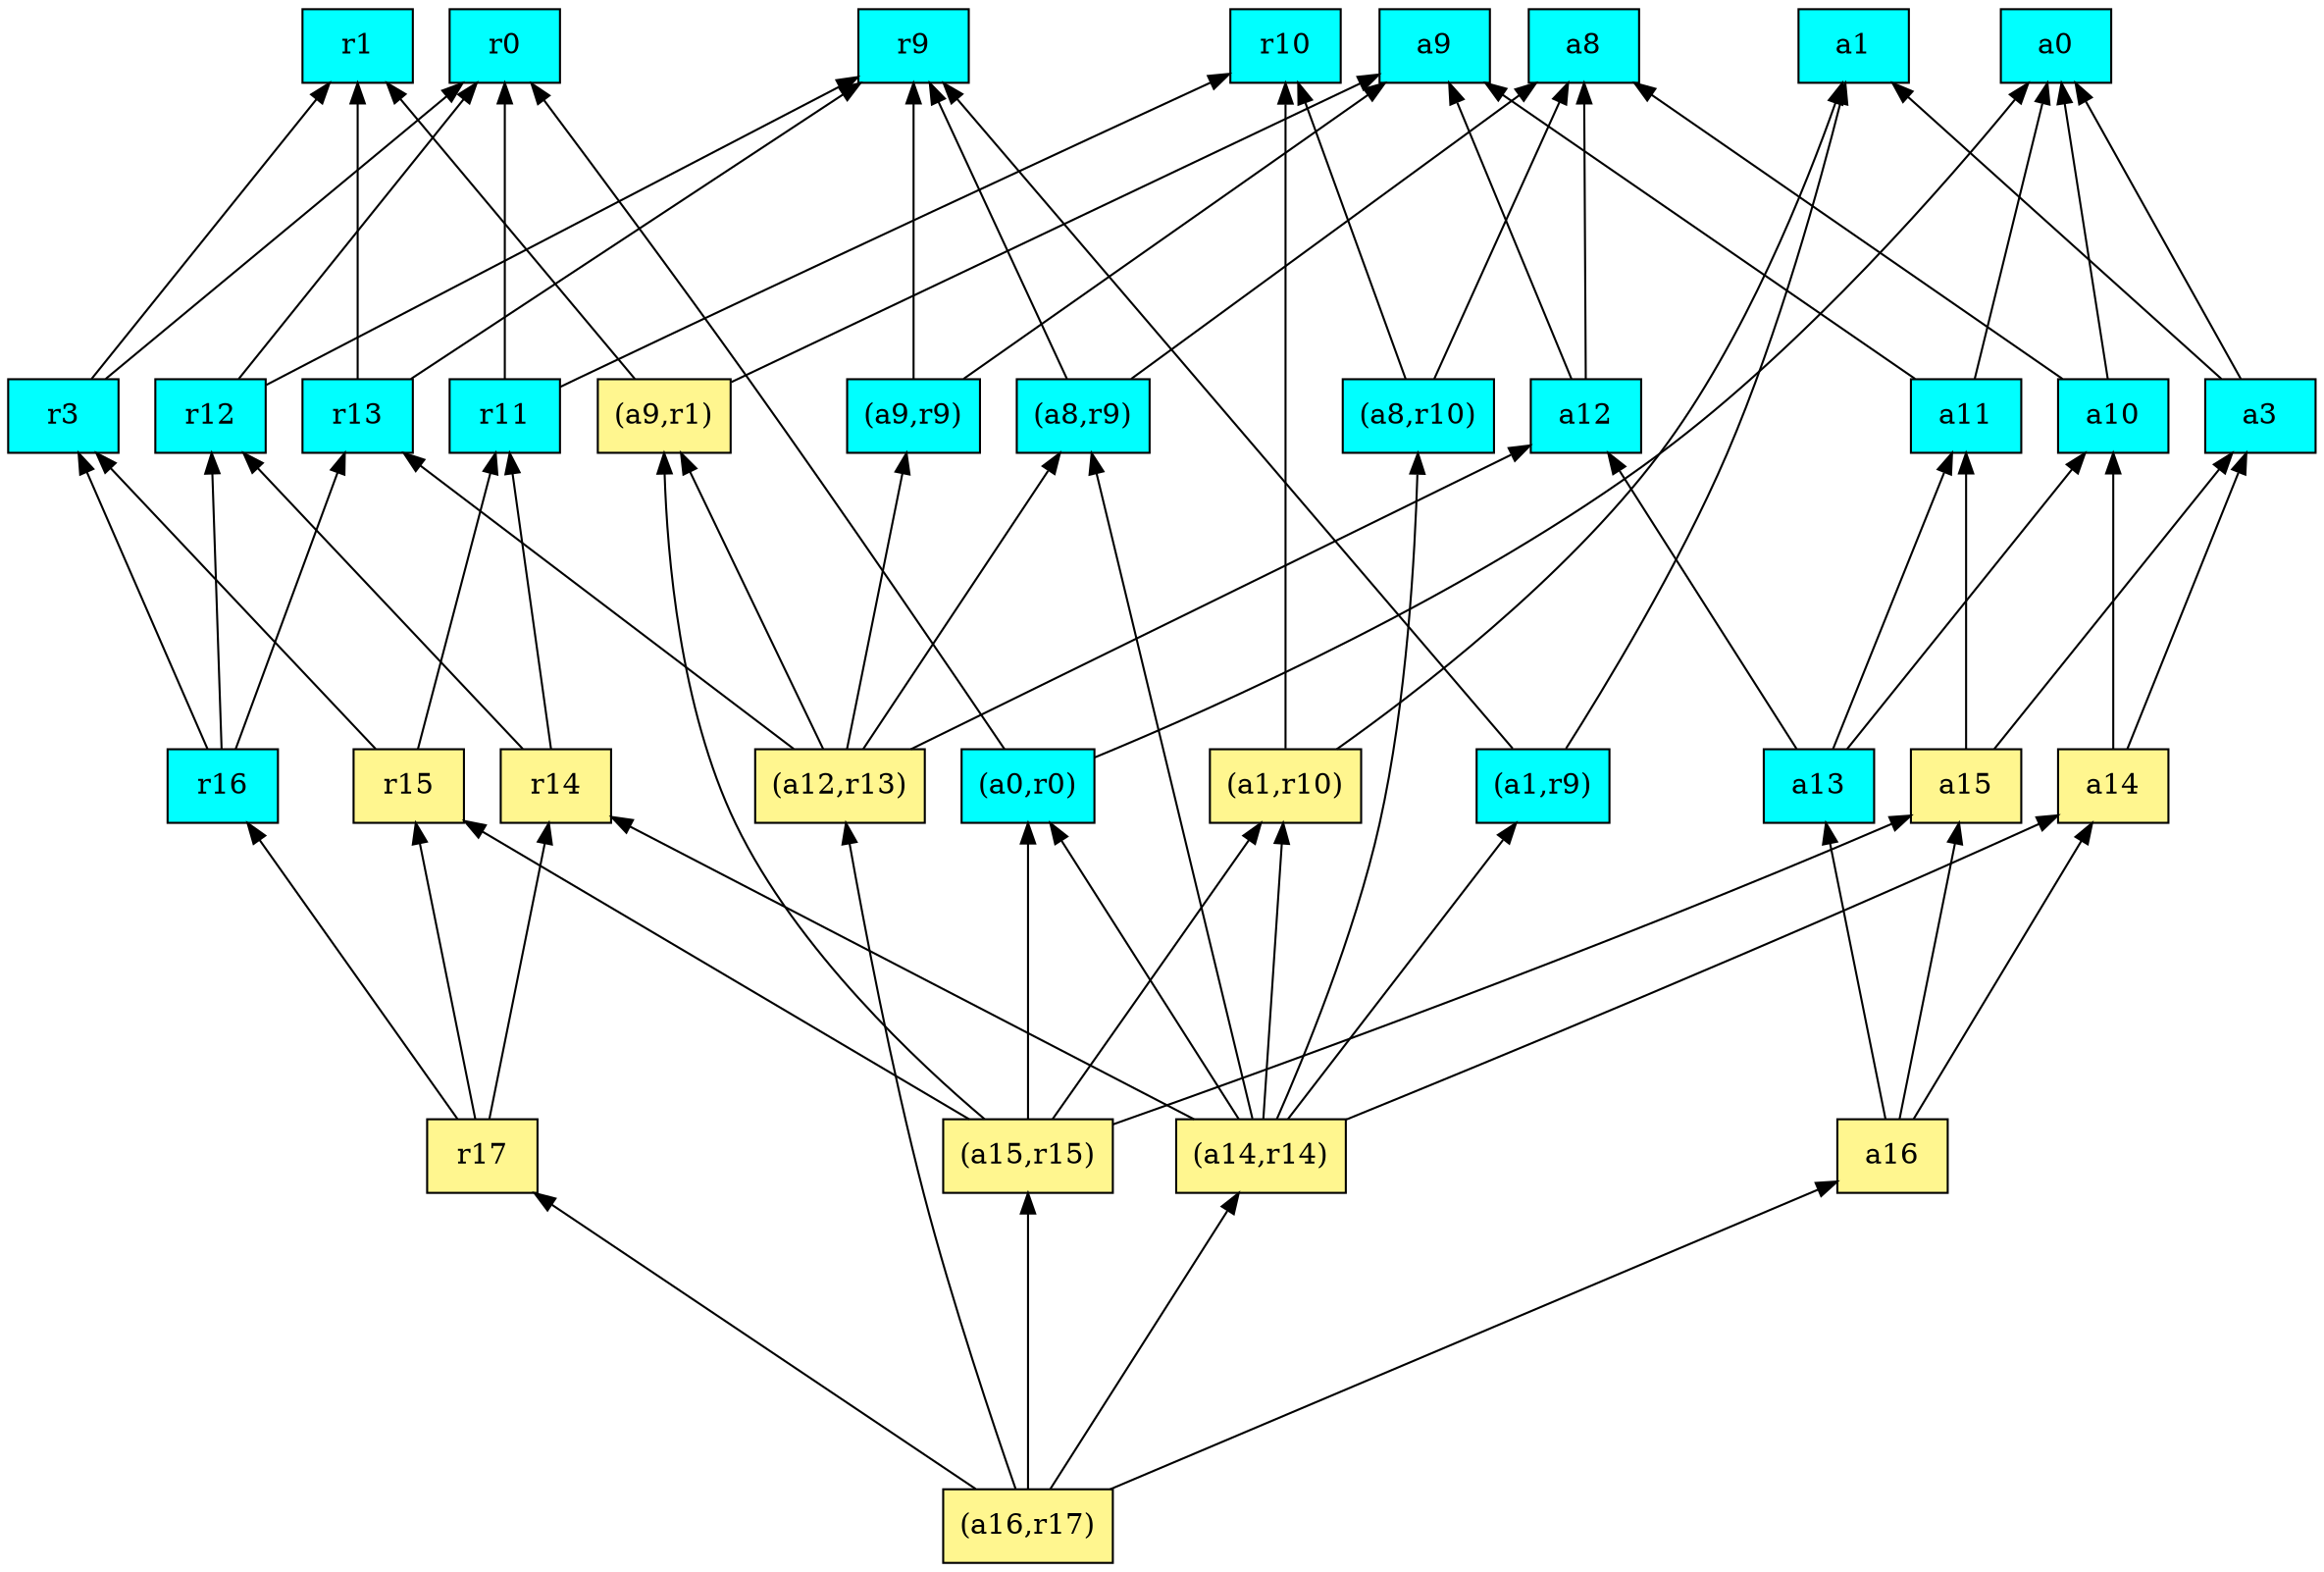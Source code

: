 digraph G {
rankdir=BT;ranksep="2.0";
"(a1,r9)" [shape=record,fillcolor=cyan,style=filled,label="{(a1,r9)}"];
"(a9,r9)" [shape=record,fillcolor=cyan,style=filled,label="{(a9,r9)}"];
"(a14,r14)" [shape=record,fillcolor=khaki1,style=filled,label="{(a14,r14)}"];
"r17" [shape=record,fillcolor=khaki1,style=filled,label="{r17}"];
"a8" [shape=record,fillcolor=cyan,style=filled,label="{a8}"];
"(a8,r9)" [shape=record,fillcolor=cyan,style=filled,label="{(a8,r9)}"];
"a13" [shape=record,fillcolor=cyan,style=filled,label="{a13}"];
"a14" [shape=record,fillcolor=khaki1,style=filled,label="{a14}"];
"a3" [shape=record,fillcolor=cyan,style=filled,label="{a3}"];
"r14" [shape=record,fillcolor=khaki1,style=filled,label="{r14}"];
"r13" [shape=record,fillcolor=cyan,style=filled,label="{r13}"];
"r15" [shape=record,fillcolor=khaki1,style=filled,label="{r15}"];
"(a8,r10)" [shape=record,fillcolor=cyan,style=filled,label="{(a8,r10)}"];
"r9" [shape=record,fillcolor=cyan,style=filled,label="{r9}"];
"r12" [shape=record,fillcolor=cyan,style=filled,label="{r12}"];
"a11" [shape=record,fillcolor=cyan,style=filled,label="{a11}"];
"(a12,r13)" [shape=record,fillcolor=khaki1,style=filled,label="{(a12,r13)}"];
"r3" [shape=record,fillcolor=cyan,style=filled,label="{r3}"];
"(a9,r1)" [shape=record,fillcolor=khaki1,style=filled,label="{(a9,r1)}"];
"a15" [shape=record,fillcolor=khaki1,style=filled,label="{a15}"];
"a10" [shape=record,fillcolor=cyan,style=filled,label="{a10}"];
"a9" [shape=record,fillcolor=cyan,style=filled,label="{a9}"];
"(a1,r10)" [shape=record,fillcolor=khaki1,style=filled,label="{(a1,r10)}"];
"(a16,r17)" [shape=record,fillcolor=khaki1,style=filled,label="{(a16,r17)}"];
"(a15,r15)" [shape=record,fillcolor=khaki1,style=filled,label="{(a15,r15)}"];
"r11" [shape=record,fillcolor=cyan,style=filled,label="{r11}"];
"r16" [shape=record,fillcolor=cyan,style=filled,label="{r16}"];
"a1" [shape=record,fillcolor=cyan,style=filled,label="{a1}"];
"a16" [shape=record,fillcolor=khaki1,style=filled,label="{a16}"];
"(a0,r0)" [shape=record,fillcolor=cyan,style=filled,label="{(a0,r0)}"];
"r1" [shape=record,fillcolor=cyan,style=filled,label="{r1}"];
"r0" [shape=record,fillcolor=cyan,style=filled,label="{r0}"];
"a0" [shape=record,fillcolor=cyan,style=filled,label="{a0}"];
"a12" [shape=record,fillcolor=cyan,style=filled,label="{a12}"];
"r10" [shape=record,fillcolor=cyan,style=filled,label="{r10}"];
"(a1,r9)" -> "r9"
"(a1,r9)" -> "a1"
"(a9,r9)" -> "r9"
"(a9,r9)" -> "a9"
"(a14,r14)" -> "(a1,r9)"
"(a14,r14)" -> "(a8,r9)"
"(a14,r14)" -> "a14"
"(a14,r14)" -> "r14"
"(a14,r14)" -> "(a0,r0)"
"(a14,r14)" -> "(a8,r10)"
"(a14,r14)" -> "(a1,r10)"
"r17" -> "r16"
"r17" -> "r15"
"r17" -> "r14"
"(a8,r9)" -> "r9"
"(a8,r9)" -> "a8"
"a13" -> "a11"
"a13" -> "a10"
"a13" -> "a12"
"a14" -> "a3"
"a14" -> "a10"
"a3" -> "a1"
"a3" -> "a0"
"r14" -> "r11"
"r14" -> "r12"
"r13" -> "r9"
"r13" -> "r1"
"r15" -> "r3"
"r15" -> "r11"
"(a8,r10)" -> "a8"
"(a8,r10)" -> "r10"
"r12" -> "r9"
"r12" -> "r0"
"a11" -> "a0"
"a11" -> "a9"
"(a12,r13)" -> "(a9,r9)"
"(a12,r13)" -> "(a8,r9)"
"(a12,r13)" -> "(a9,r1)"
"(a12,r13)" -> "r13"
"(a12,r13)" -> "a12"
"r3" -> "r1"
"r3" -> "r0"
"(a9,r1)" -> "r1"
"(a9,r1)" -> "a9"
"a15" -> "a11"
"a15" -> "a3"
"a10" -> "a0"
"a10" -> "a8"
"(a1,r10)" -> "a1"
"(a1,r10)" -> "r10"
"(a16,r17)" -> "(a12,r13)"
"(a16,r17)" -> "r17"
"(a16,r17)" -> "(a14,r14)"
"(a16,r17)" -> "(a15,r15)"
"(a16,r17)" -> "a16"
"(a15,r15)" -> "(a9,r1)"
"(a15,r15)" -> "a15"
"(a15,r15)" -> "(a0,r0)"
"(a15,r15)" -> "r15"
"(a15,r15)" -> "(a1,r10)"
"r11" -> "r0"
"r11" -> "r10"
"r16" -> "r3"
"r16" -> "r13"
"r16" -> "r12"
"a16" -> "a13"
"a16" -> "a14"
"a16" -> "a15"
"(a0,r0)" -> "a0"
"(a0,r0)" -> "r0"
"a12" -> "a8"
"a12" -> "a9"
}